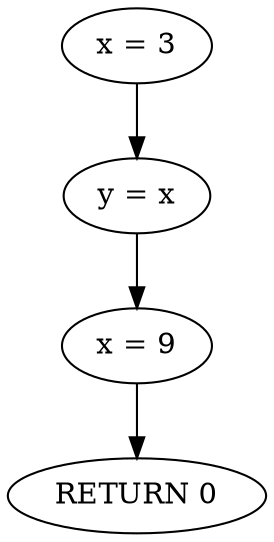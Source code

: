 digraph CFG {
Node0 [label="x = 3"];
Node0 -> Node1;
Node1 [label="y = x"];
Node1 -> Node2;
Node2 [label="x = 9"];
Node2 -> Node3;
Node3 [label="RETURN 0"];
}

